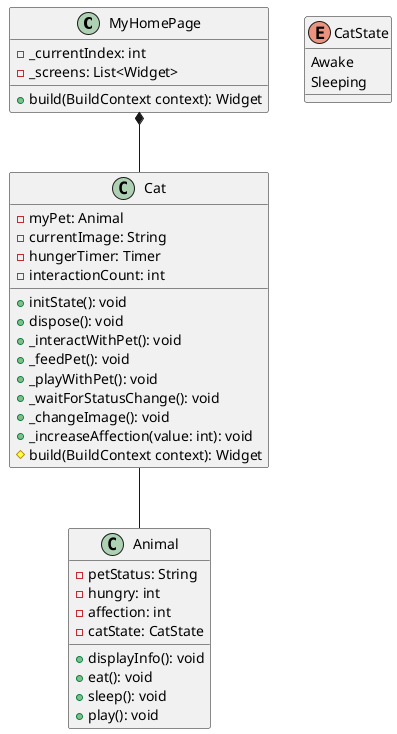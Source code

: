 @startuml

class MyHomePage {
  - _currentIndex: int
  - _screens: List<Widget>
  + build(BuildContext context): Widget
}

class Animal {
  - petStatus: String
  - hungry: int
  - affection: int
  - catState: CatState
  + displayInfo(): void
  + eat(): void
  + sleep(): void
  + play(): void
}

enum CatState {
  Awake
  Sleeping
}

class Cat {
  - myPet: Animal
  - currentImage: String
  - hungerTimer: Timer
  - interactionCount: int
  + initState(): void
  + dispose(): void
  + _interactWithPet(): void
  + _feedPet(): void
  + _playWithPet(): void
  + _waitForStatusChange(): void
  + _changeImage(): void
  + _increaseAffection(value: int): void
  # build(BuildContext context): Widget
}

MyHomePage *-- Cat
Cat -- Animal

@enduml
